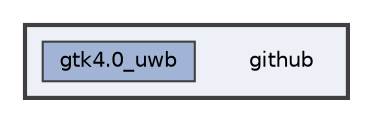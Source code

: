 digraph "D:/github"
{
 // LATEX_PDF_SIZE
  bgcolor="transparent";
  edge [fontname=Helvetica,fontsize=10,labelfontname=Helvetica,labelfontsize=10];
  node [fontname=Helvetica,fontsize=10,shape=box,height=0.2,width=0.4];
  compound=true
  subgraph clusterdir_aa394cd1d9abb8ffe941d9aaafca8d03 {
    graph [ bgcolor="#edf0f7", pencolor="grey25", label="", fontname=Helvetica,fontsize=10 style="filled,bold", URL="dir_aa394cd1d9abb8ffe941d9aaafca8d03.html",tooltip=""]
    dir_aa394cd1d9abb8ffe941d9aaafca8d03 [shape=plaintext, label="github"];
  dir_fd32216270b3951a38ee56489445cdd4 [label="gtk4.0_uwb", fillcolor="#a2b4d6", color="grey25", style="filled", URL="dir_fd32216270b3951a38ee56489445cdd4.html",tooltip=""];
  }
}
